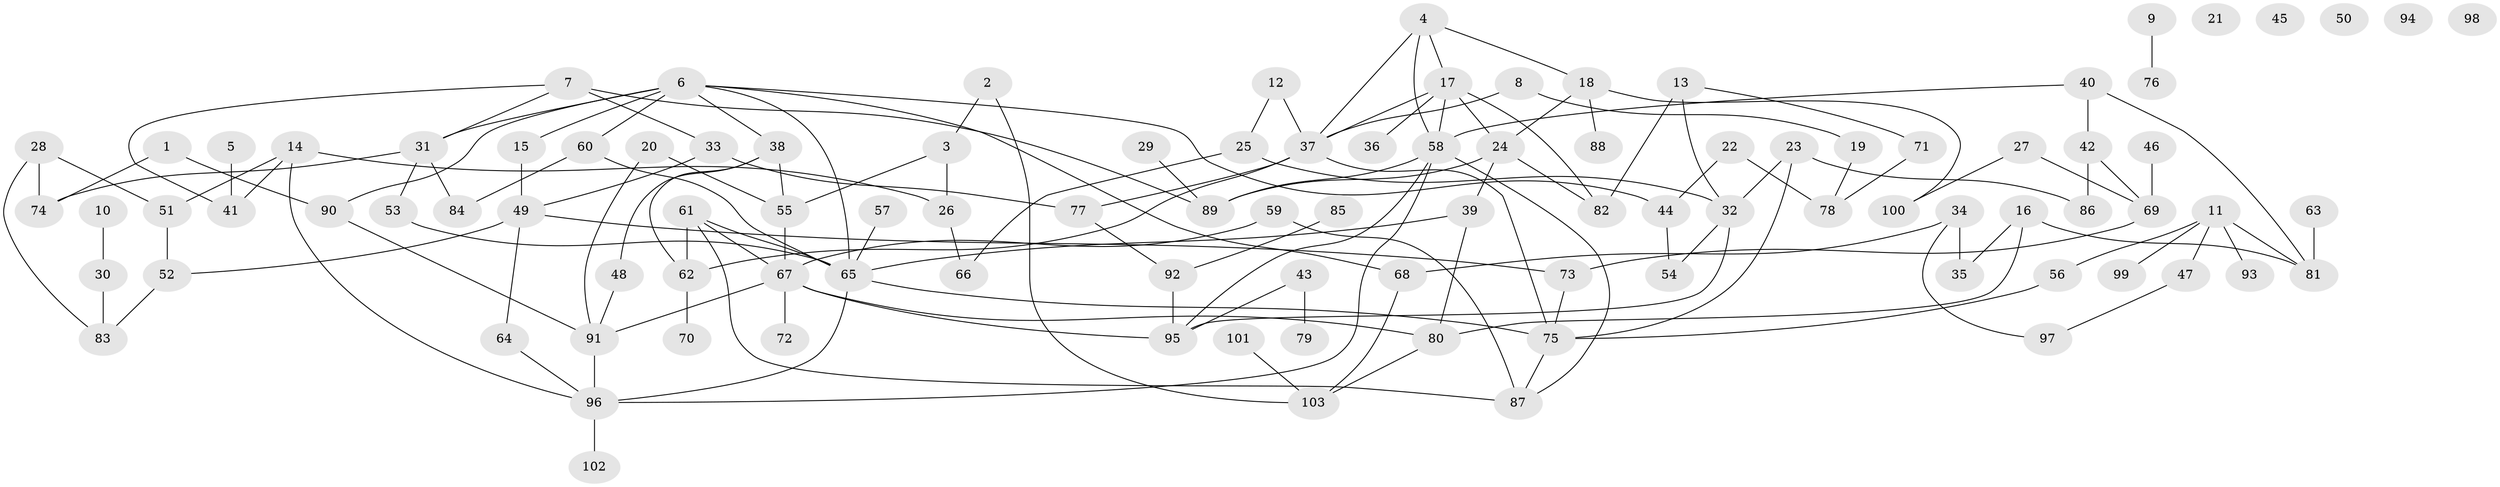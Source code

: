 // coarse degree distribution, {4: 0.1568627450980392, 0: 0.11764705882352941, 3: 0.19607843137254902, 1: 0.2549019607843137, 5: 0.0392156862745098, 2: 0.09803921568627451, 7: 0.058823529411764705, 10: 0.0392156862745098, 6: 0.0392156862745098}
// Generated by graph-tools (version 1.1) at 2025/43/03/04/25 21:43:37]
// undirected, 103 vertices, 146 edges
graph export_dot {
graph [start="1"]
  node [color=gray90,style=filled];
  1;
  2;
  3;
  4;
  5;
  6;
  7;
  8;
  9;
  10;
  11;
  12;
  13;
  14;
  15;
  16;
  17;
  18;
  19;
  20;
  21;
  22;
  23;
  24;
  25;
  26;
  27;
  28;
  29;
  30;
  31;
  32;
  33;
  34;
  35;
  36;
  37;
  38;
  39;
  40;
  41;
  42;
  43;
  44;
  45;
  46;
  47;
  48;
  49;
  50;
  51;
  52;
  53;
  54;
  55;
  56;
  57;
  58;
  59;
  60;
  61;
  62;
  63;
  64;
  65;
  66;
  67;
  68;
  69;
  70;
  71;
  72;
  73;
  74;
  75;
  76;
  77;
  78;
  79;
  80;
  81;
  82;
  83;
  84;
  85;
  86;
  87;
  88;
  89;
  90;
  91;
  92;
  93;
  94;
  95;
  96;
  97;
  98;
  99;
  100;
  101;
  102;
  103;
  1 -- 74;
  1 -- 90;
  2 -- 3;
  2 -- 103;
  3 -- 26;
  3 -- 55;
  4 -- 17;
  4 -- 18;
  4 -- 37;
  4 -- 58;
  5 -- 41;
  6 -- 15;
  6 -- 31;
  6 -- 38;
  6 -- 44;
  6 -- 60;
  6 -- 65;
  6 -- 68;
  6 -- 90;
  7 -- 31;
  7 -- 33;
  7 -- 41;
  7 -- 89;
  8 -- 19;
  8 -- 37;
  9 -- 76;
  10 -- 30;
  11 -- 47;
  11 -- 56;
  11 -- 81;
  11 -- 93;
  11 -- 99;
  12 -- 25;
  12 -- 37;
  13 -- 32;
  13 -- 71;
  13 -- 82;
  14 -- 26;
  14 -- 41;
  14 -- 51;
  14 -- 96;
  15 -- 49;
  16 -- 35;
  16 -- 80;
  16 -- 81;
  17 -- 24;
  17 -- 36;
  17 -- 37;
  17 -- 58;
  17 -- 82;
  18 -- 24;
  18 -- 88;
  18 -- 100;
  19 -- 78;
  20 -- 55;
  20 -- 91;
  22 -- 44;
  22 -- 78;
  23 -- 32;
  23 -- 75;
  23 -- 86;
  24 -- 39;
  24 -- 82;
  24 -- 89;
  25 -- 32;
  25 -- 66;
  26 -- 66;
  27 -- 69;
  27 -- 100;
  28 -- 51;
  28 -- 74;
  28 -- 83;
  29 -- 89;
  30 -- 83;
  31 -- 53;
  31 -- 74;
  31 -- 84;
  32 -- 54;
  32 -- 95;
  33 -- 49;
  33 -- 77;
  34 -- 35;
  34 -- 68;
  34 -- 97;
  37 -- 62;
  37 -- 75;
  37 -- 77;
  38 -- 48;
  38 -- 55;
  38 -- 62;
  39 -- 65;
  39 -- 80;
  40 -- 42;
  40 -- 58;
  40 -- 81;
  42 -- 69;
  42 -- 86;
  43 -- 79;
  43 -- 95;
  44 -- 54;
  46 -- 69;
  47 -- 97;
  48 -- 91;
  49 -- 52;
  49 -- 64;
  49 -- 73;
  51 -- 52;
  52 -- 83;
  53 -- 65;
  55 -- 67;
  56 -- 75;
  57 -- 65;
  58 -- 87;
  58 -- 89;
  58 -- 95;
  58 -- 96;
  59 -- 67;
  59 -- 87;
  60 -- 65;
  60 -- 84;
  61 -- 62;
  61 -- 65;
  61 -- 67;
  61 -- 87;
  62 -- 70;
  63 -- 81;
  64 -- 96;
  65 -- 75;
  65 -- 96;
  67 -- 72;
  67 -- 80;
  67 -- 91;
  67 -- 95;
  68 -- 103;
  69 -- 73;
  71 -- 78;
  73 -- 75;
  75 -- 87;
  77 -- 92;
  80 -- 103;
  85 -- 92;
  90 -- 91;
  91 -- 96;
  92 -- 95;
  96 -- 102;
  101 -- 103;
}
